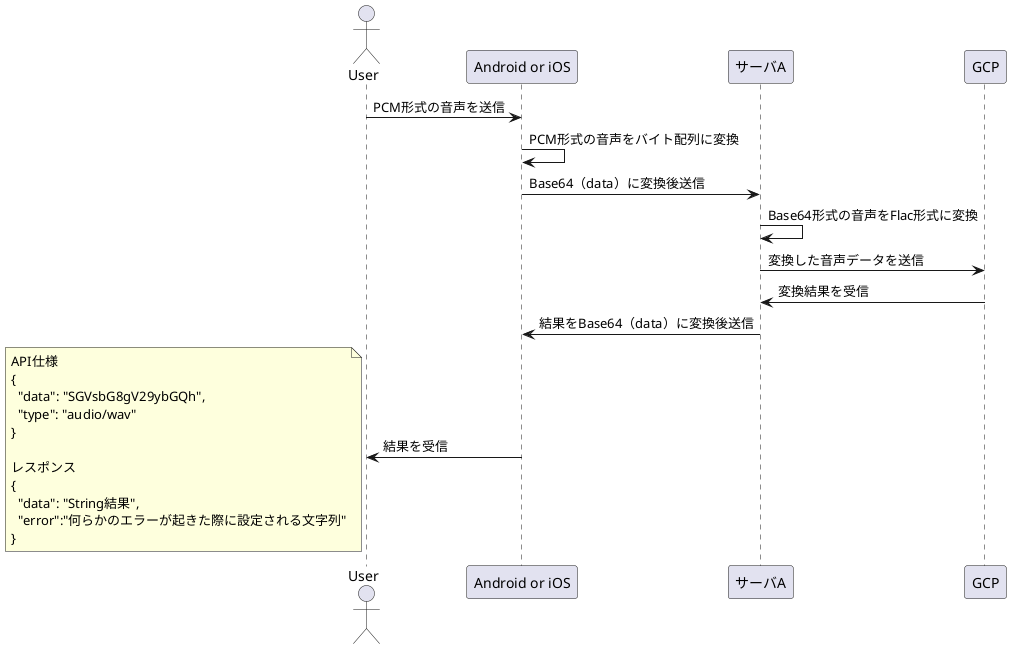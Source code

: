 @startuml
actor User
participant "Android or iOS" as App
participant "サーバA" as ServerA
participant "GCP" as GCP

User -> App: PCM形式の音声を送信
App -> App: PCM形式の音声をバイト配列に変換
App -> ServerA: Base64（data）に変換後送信
ServerA -> ServerA: Base64形式の音声をFlac形式に変換
ServerA -> GCP: 変換した音声データを送信
GCP -> ServerA: 変換結果を受信
ServerA -> App: 結果をBase64（data）に変換後送信
App -> User: 結果を受信

note left
API仕様
{
  "data": "SGVsbG8gV29ybGQh",
  "type": "audio/wav"
}

レスポンス
{
  "data": "String結果",
  "error":"何らかのエラーが起きた際に設定される文字列"
}
end note
@enduml
